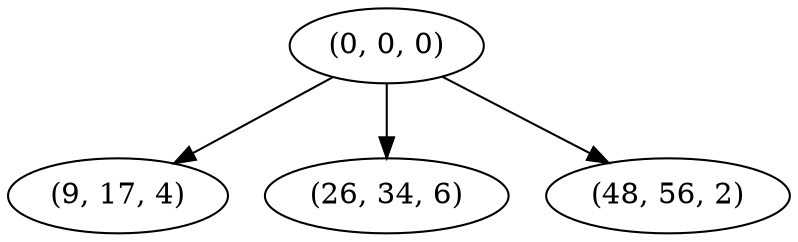 digraph tree {
    "(0, 0, 0)";
    "(9, 17, 4)";
    "(26, 34, 6)";
    "(48, 56, 2)";
    "(0, 0, 0)" -> "(9, 17, 4)";
    "(0, 0, 0)" -> "(26, 34, 6)";
    "(0, 0, 0)" -> "(48, 56, 2)";
}
